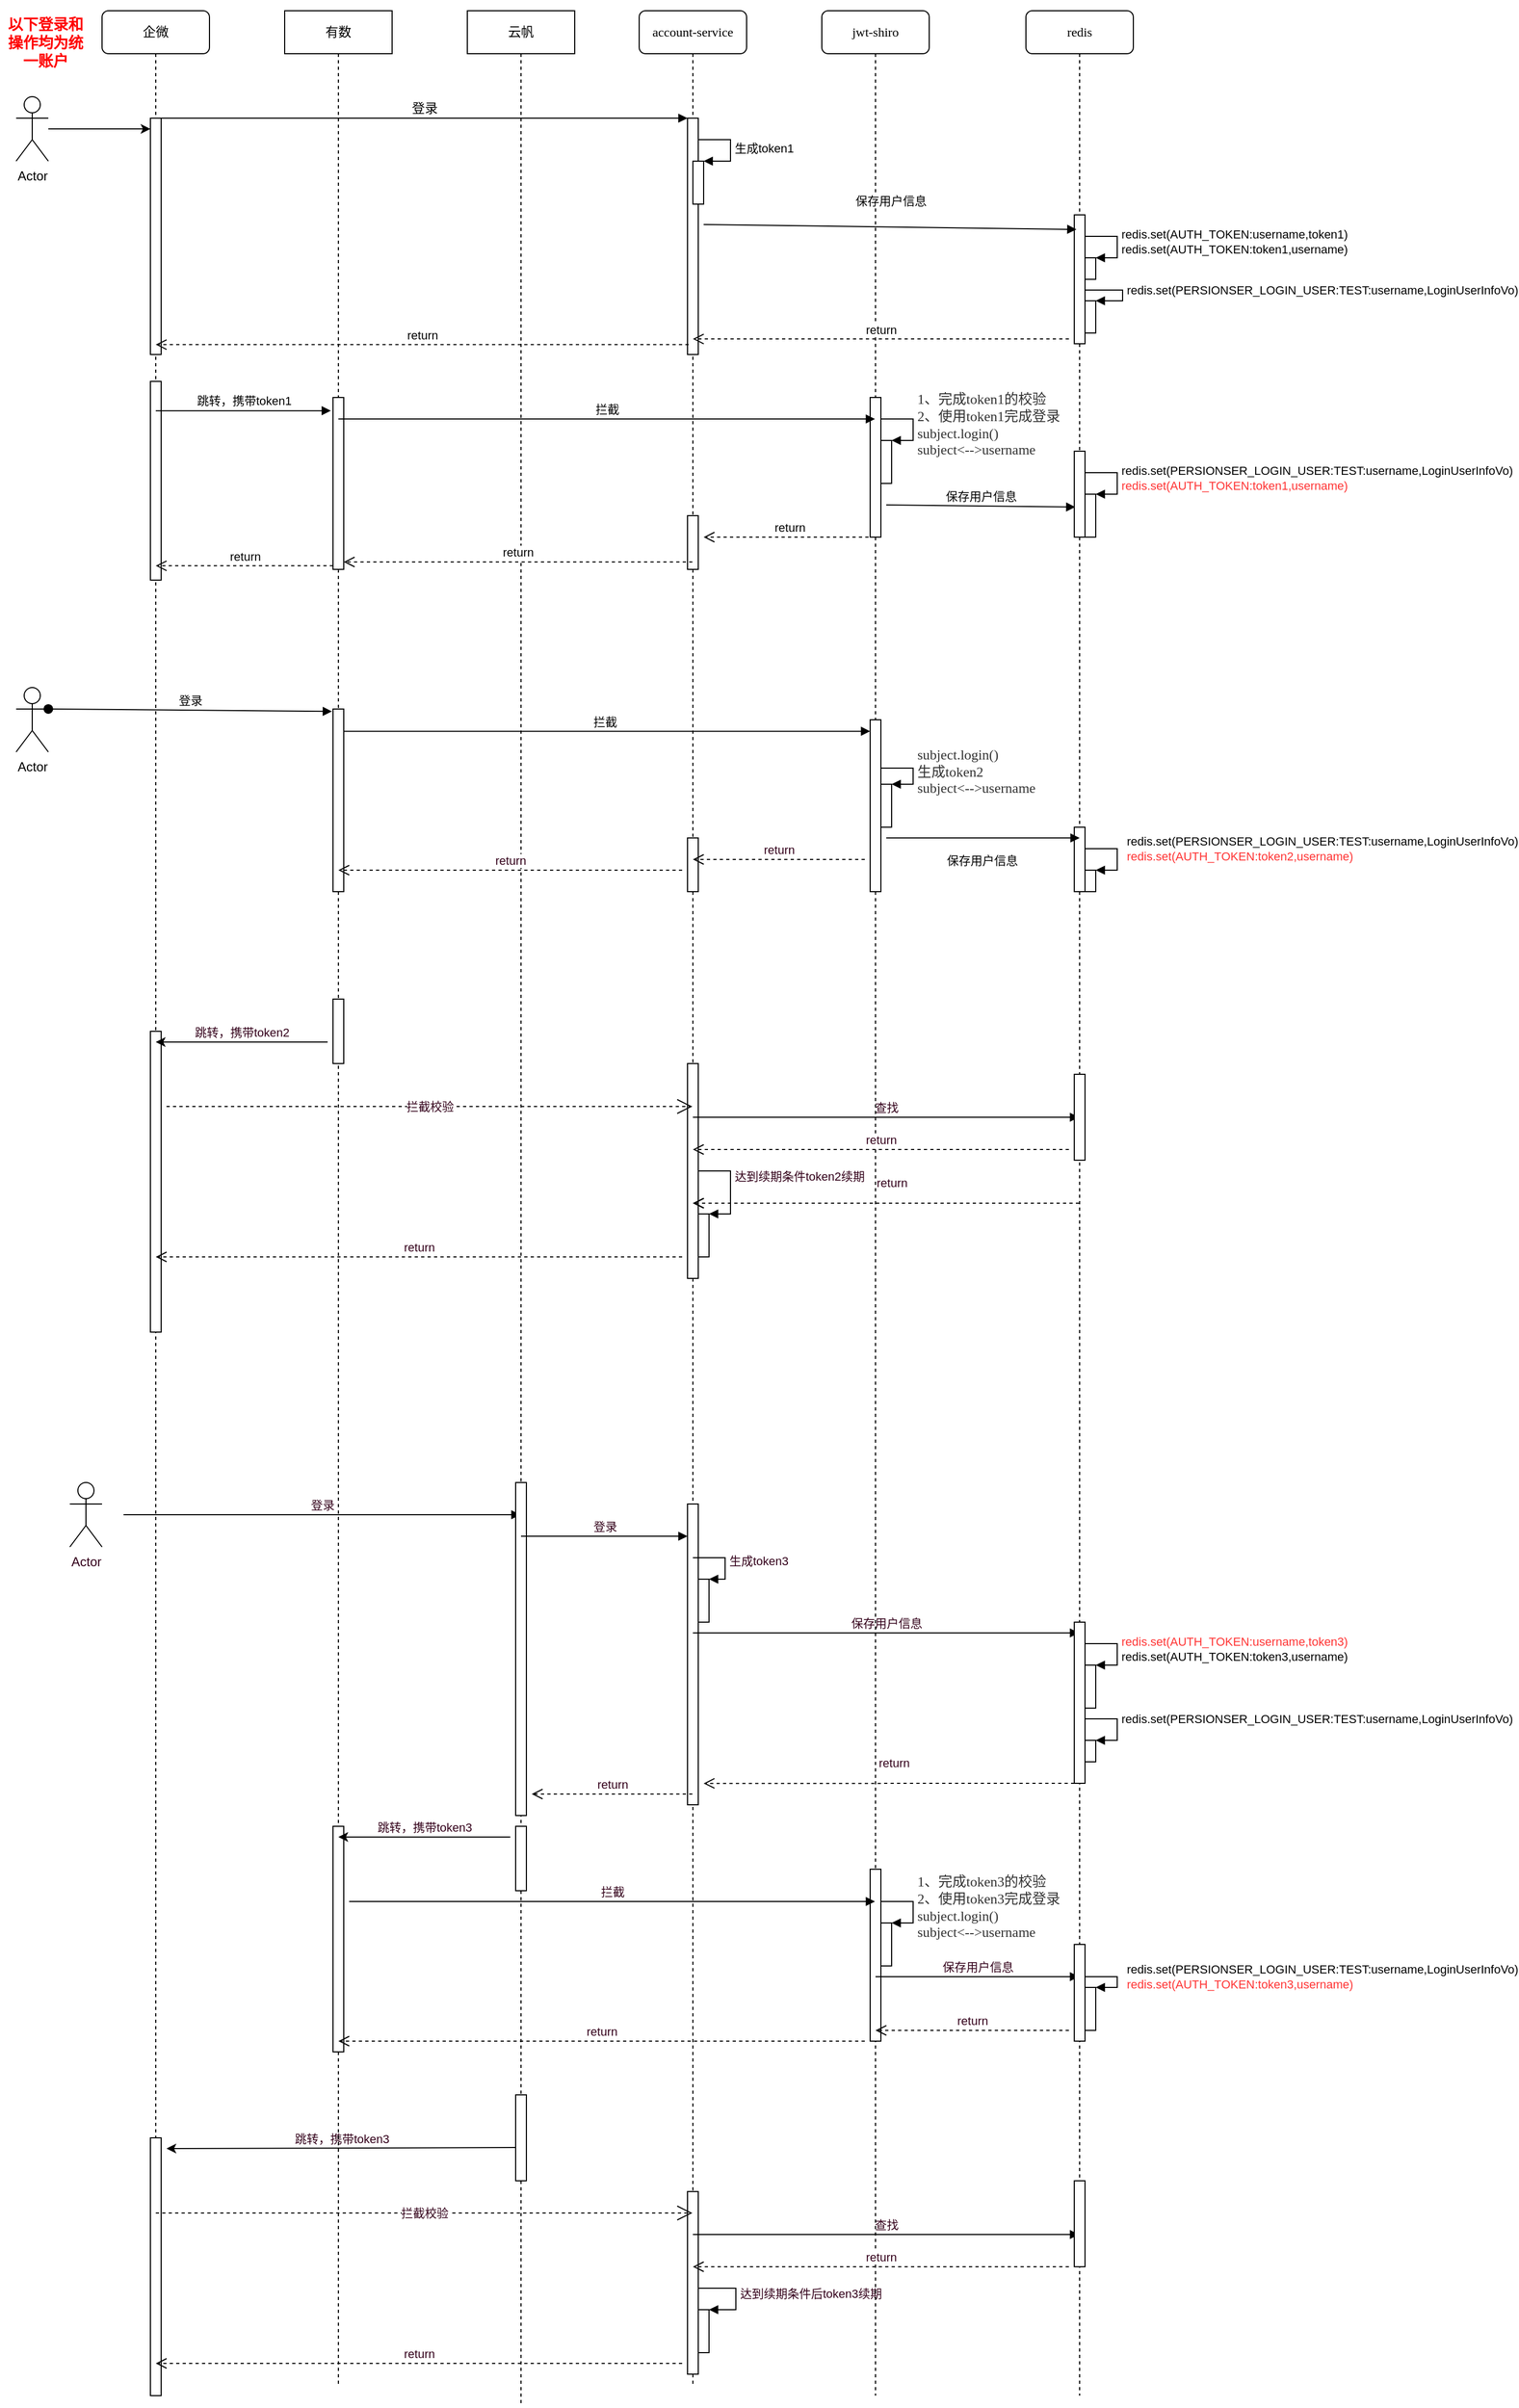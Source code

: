 <mxfile version="20.1.1" type="github">
  <diagram name="Page-1" id="13e1069c-82ec-6db2-03f1-153e76fe0fe0">
    <mxGraphModel dx="1422" dy="762" grid="1" gridSize="10" guides="1" tooltips="1" connect="1" arrows="1" fold="1" page="1" pageScale="1" pageWidth="1100" pageHeight="850" background="none" math="0" shadow="0">
      <root>
        <mxCell id="0" />
        <mxCell id="1" parent="0" />
        <mxCell id="7baba1c4bc27f4b0-2" value="account-service" style="shape=umlLifeline;perimeter=lifelinePerimeter;whiteSpace=wrap;html=1;container=1;collapsible=0;recursiveResize=0;outlineConnect=0;rounded=1;shadow=0;comic=0;labelBackgroundColor=none;strokeWidth=1;fontFamily=Verdana;fontSize=12;align=center;" parent="1" vertex="1">
          <mxGeometry x="600" y="80" width="100" height="2210" as="geometry" />
        </mxCell>
        <mxCell id="7baba1c4bc27f4b0-10" value="" style="html=1;points=[];perimeter=orthogonalPerimeter;rounded=0;shadow=0;comic=0;labelBackgroundColor=none;strokeWidth=1;fontFamily=Verdana;fontSize=12;align=center;" parent="7baba1c4bc27f4b0-2" vertex="1">
          <mxGeometry x="45" y="100" width="10" height="220" as="geometry" />
        </mxCell>
        <mxCell id="cbWRRwvguoUadpIohgbS-17" value="" style="html=1;points=[];perimeter=orthogonalPerimeter;" parent="7baba1c4bc27f4b0-2" vertex="1">
          <mxGeometry x="45" y="770" width="10" height="50" as="geometry" />
        </mxCell>
        <mxCell id="cbWRRwvguoUadpIohgbS-37" value="" style="html=1;points=[];perimeter=orthogonalPerimeter;" parent="7baba1c4bc27f4b0-2" vertex="1">
          <mxGeometry x="50" y="140" width="10" height="40" as="geometry" />
        </mxCell>
        <mxCell id="cbWRRwvguoUadpIohgbS-38" value="生成token1" style="edgeStyle=orthogonalEdgeStyle;html=1;align=left;spacingLeft=2;endArrow=block;rounded=0;entryX=1;entryY=0;" parent="7baba1c4bc27f4b0-2" target="cbWRRwvguoUadpIohgbS-37" edge="1">
          <mxGeometry relative="1" as="geometry">
            <mxPoint x="55" y="120" as="sourcePoint" />
            <Array as="points">
              <mxPoint x="85" y="120" />
            </Array>
          </mxGeometry>
        </mxCell>
        <mxCell id="cbWRRwvguoUadpIohgbS-54" value="" style="html=1;points=[];perimeter=orthogonalPerimeter;" parent="7baba1c4bc27f4b0-2" vertex="1">
          <mxGeometry x="45" y="470" width="10" height="50" as="geometry" />
        </mxCell>
        <mxCell id="cbWRRwvguoUadpIohgbS-68" value="" style="html=1;points=[];perimeter=orthogonalPerimeter;fontColor=#33001A;" parent="7baba1c4bc27f4b0-2" vertex="1">
          <mxGeometry x="45" y="980" width="10" height="200" as="geometry" />
        </mxCell>
        <mxCell id="cbWRRwvguoUadpIohgbS-71" value="查找" style="html=1;verticalAlign=bottom;endArrow=block;rounded=1;fontColor=#33001A;" parent="7baba1c4bc27f4b0-2" target="7baba1c4bc27f4b0-4" edge="1">
          <mxGeometry width="80" relative="1" as="geometry">
            <mxPoint x="50" y="1030" as="sourcePoint" />
            <mxPoint x="130" y="1030" as="targetPoint" />
          </mxGeometry>
        </mxCell>
        <mxCell id="cbWRRwvguoUadpIohgbS-73" value="" style="html=1;points=[];perimeter=orthogonalPerimeter;fontColor=#33001A;" parent="7baba1c4bc27f4b0-2" vertex="1">
          <mxGeometry x="55" y="1120" width="10" height="40" as="geometry" />
        </mxCell>
        <mxCell id="cbWRRwvguoUadpIohgbS-79" value="" style="html=1;points=[];perimeter=orthogonalPerimeter;fontColor=#33001A;" parent="7baba1c4bc27f4b0-2" vertex="1">
          <mxGeometry x="45" y="1390" width="10" height="280" as="geometry" />
        </mxCell>
        <mxCell id="cbWRRwvguoUadpIohgbS-81" value="" style="html=1;points=[];perimeter=orthogonalPerimeter;fontColor=#33001A;" parent="7baba1c4bc27f4b0-2" vertex="1">
          <mxGeometry x="55" y="1460" width="10" height="40" as="geometry" />
        </mxCell>
        <mxCell id="cbWRRwvguoUadpIohgbS-82" value="生成token3" style="edgeStyle=orthogonalEdgeStyle;html=1;align=left;spacingLeft=2;endArrow=block;rounded=0;entryX=1;entryY=0;fontColor=#33001A;" parent="7baba1c4bc27f4b0-2" target="cbWRRwvguoUadpIohgbS-81" edge="1">
          <mxGeometry relative="1" as="geometry">
            <mxPoint x="50" y="1440" as="sourcePoint" />
            <Array as="points">
              <mxPoint x="80" y="1440" />
            </Array>
          </mxGeometry>
        </mxCell>
        <mxCell id="cbWRRwvguoUadpIohgbS-84" value="保存用户信息" style="html=1;verticalAlign=bottom;endArrow=block;rounded=1;fontColor=#33001A;" parent="7baba1c4bc27f4b0-2" target="7baba1c4bc27f4b0-4" edge="1">
          <mxGeometry width="80" relative="1" as="geometry">
            <mxPoint x="50" y="1510" as="sourcePoint" />
            <mxPoint x="130" y="1510" as="targetPoint" />
          </mxGeometry>
        </mxCell>
        <mxCell id="cbWRRwvguoUadpIohgbS-105" value="" style="html=1;points=[];perimeter=orthogonalPerimeter;fontColor=#33001A;" parent="7baba1c4bc27f4b0-2" vertex="1">
          <mxGeometry x="45" y="2030" width="10" height="170" as="geometry" />
        </mxCell>
        <mxCell id="cbWRRwvguoUadpIohgbS-113" value="查找" style="html=1;verticalAlign=bottom;endArrow=block;rounded=1;fontColor=#33001A;" parent="7baba1c4bc27f4b0-2" target="7baba1c4bc27f4b0-4" edge="1">
          <mxGeometry width="80" relative="1" as="geometry">
            <mxPoint x="50" y="2070" as="sourcePoint" />
            <mxPoint x="130" y="2070" as="targetPoint" />
          </mxGeometry>
        </mxCell>
        <mxCell id="cbWRRwvguoUadpIohgbS-115" value="" style="html=1;points=[];perimeter=orthogonalPerimeter;fontColor=#33001A;" parent="7baba1c4bc27f4b0-2" vertex="1">
          <mxGeometry x="55" y="2140" width="10" height="40" as="geometry" />
        </mxCell>
        <mxCell id="cbWRRwvguoUadpIohgbS-116" value="达到续期条件后token3续期" style="edgeStyle=orthogonalEdgeStyle;html=1;align=left;spacingLeft=2;endArrow=block;rounded=0;entryX=1;entryY=0;fontColor=#33001A;" parent="7baba1c4bc27f4b0-2" source="cbWRRwvguoUadpIohgbS-105" target="cbWRRwvguoUadpIohgbS-115" edge="1">
          <mxGeometry relative="1" as="geometry">
            <mxPoint x="60" y="2120" as="sourcePoint" />
            <Array as="points">
              <mxPoint x="90" y="2120" />
              <mxPoint x="90" y="2140" />
            </Array>
          </mxGeometry>
        </mxCell>
        <mxCell id="7baba1c4bc27f4b0-3" value="jwt-shiro" style="shape=umlLifeline;perimeter=lifelinePerimeter;whiteSpace=wrap;html=1;container=1;collapsible=0;recursiveResize=0;outlineConnect=0;rounded=1;shadow=0;comic=0;labelBackgroundColor=none;strokeWidth=1;fontFamily=Verdana;fontSize=12;align=center;" parent="1" vertex="1">
          <mxGeometry x="770" y="80" width="100" height="2220" as="geometry" />
        </mxCell>
        <mxCell id="cbWRRwvguoUadpIohgbS-41" value="" style="html=1;points=[];perimeter=orthogonalPerimeter;" parent="7baba1c4bc27f4b0-3" vertex="1">
          <mxGeometry x="45" y="660" width="10" height="160" as="geometry" />
        </mxCell>
        <mxCell id="cbWRRwvguoUadpIohgbS-47" value="" style="html=1;points=[];perimeter=orthogonalPerimeter;" parent="7baba1c4bc27f4b0-3" vertex="1">
          <mxGeometry x="45" y="360" width="10" height="130" as="geometry" />
        </mxCell>
        <mxCell id="cbWRRwvguoUadpIohgbS-49" value="" style="html=1;points=[];perimeter=orthogonalPerimeter;" parent="7baba1c4bc27f4b0-3" vertex="1">
          <mxGeometry x="55" y="400" width="10" height="40" as="geometry" />
        </mxCell>
        <mxCell id="cbWRRwvguoUadpIohgbS-50" value="&lt;span style=&quot;text-align: center; color: rgb(50, 50, 50); font-family: 微软雅黑; font-size: 13px; background-color: rgba(255, 255, 255, 0.01);&quot;&gt;1、完成token1的校验&lt;br&gt;2、&lt;/span&gt;&lt;span style=&quot;color: rgb(50, 50, 50); font-family: 微软雅黑; font-size: 13px; text-align: center; background-color: rgba(255, 255, 255, 0.01);&quot;&gt;使用token1完成登录&lt;/span&gt;&lt;span style=&quot;text-align: center; color: rgb(50, 50, 50); font-family: 微软雅黑; font-size: 13px; background-color: rgba(255, 255, 255, 0.01);&quot;&gt;&lt;br&gt;subject.login()&lt;/span&gt;&lt;br style=&quot;text-align: center; color: rgb(50, 50, 50); font-family: 微软雅黑; font-size: 13px;&quot;&gt;&lt;span style=&quot;text-align: center; color: rgb(50, 50, 50); font-family: 微软雅黑; font-size: 13px; background-color: rgba(255, 255, 255, 0.01);&quot;&gt;subject&amp;lt;--&amp;gt;username&lt;/span&gt;" style="edgeStyle=orthogonalEdgeStyle;html=1;align=left;spacingLeft=2;endArrow=block;rounded=0;entryX=1;entryY=0;" parent="7baba1c4bc27f4b0-3" target="cbWRRwvguoUadpIohgbS-49" edge="1">
          <mxGeometry relative="1" as="geometry">
            <mxPoint x="55" y="380" as="sourcePoint" />
            <Array as="points">
              <mxPoint x="85" y="380" />
            </Array>
          </mxGeometry>
        </mxCell>
        <mxCell id="cbWRRwvguoUadpIohgbS-51" value="" style="html=1;points=[];perimeter=orthogonalPerimeter;" parent="7baba1c4bc27f4b0-3" vertex="1">
          <mxGeometry x="55" y="720" width="10" height="40" as="geometry" />
        </mxCell>
        <mxCell id="cbWRRwvguoUadpIohgbS-52" value="&lt;span style=&quot;text-align: center; color: rgb(50, 50, 50); font-family: 微软雅黑; font-size: 13px; background-color: rgba(255, 255, 255, 0.01);&quot;&gt;subject.login()&lt;/span&gt;&lt;br style=&quot;text-align: center; color: rgb(50, 50, 50); font-family: 微软雅黑; font-size: 13px;&quot;&gt;&lt;span style=&quot;text-align: center; color: rgb(50, 50, 50); font-family: 微软雅黑; font-size: 13px; background-color: rgba(255, 255, 255, 0.01);&quot;&gt;生成token2&lt;/span&gt;&lt;br style=&quot;text-align: center; color: rgb(50, 50, 50); font-family: 微软雅黑; font-size: 13px;&quot;&gt;&lt;span style=&quot;text-align: center; color: rgb(50, 50, 50); font-family: 微软雅黑; font-size: 13px; background-color: rgba(255, 255, 255, 0.01);&quot;&gt;subject&amp;lt;--&amp;gt;username&lt;/span&gt;" style="edgeStyle=orthogonalEdgeStyle;html=1;align=left;spacingLeft=2;endArrow=block;rounded=0;entryX=1;entryY=0;" parent="7baba1c4bc27f4b0-3" target="cbWRRwvguoUadpIohgbS-51" edge="1">
          <mxGeometry relative="1" as="geometry">
            <mxPoint x="55" y="705" as="sourcePoint" />
            <Array as="points">
              <mxPoint x="85" y="705" />
            </Array>
          </mxGeometry>
        </mxCell>
        <mxCell id="cbWRRwvguoUadpIohgbS-56" value="保存用户信息" style="html=1;verticalAlign=bottom;endArrow=block;rounded=1;entryX=0.1;entryY=0.65;entryDx=0;entryDy=0;entryPerimeter=0;" parent="7baba1c4bc27f4b0-3" target="cbWRRwvguoUadpIohgbS-55" edge="1">
          <mxGeometry width="80" relative="1" as="geometry">
            <mxPoint x="60" y="460" as="sourcePoint" />
            <mxPoint x="140" y="460" as="targetPoint" />
          </mxGeometry>
        </mxCell>
        <mxCell id="cbWRRwvguoUadpIohgbS-92" value="" style="html=1;points=[];perimeter=orthogonalPerimeter;fontColor=#33001A;" parent="7baba1c4bc27f4b0-3" vertex="1">
          <mxGeometry x="45" y="1730" width="10" height="160" as="geometry" />
        </mxCell>
        <mxCell id="cbWRRwvguoUadpIohgbS-94" value="" style="html=1;points=[];perimeter=orthogonalPerimeter;fontColor=#33001A;" parent="7baba1c4bc27f4b0-3" vertex="1">
          <mxGeometry x="55" y="1780" width="10" height="40" as="geometry" />
        </mxCell>
        <mxCell id="cbWRRwvguoUadpIohgbS-95" value="&lt;span style=&quot;text-align: center; color: rgb(50, 50, 50); font-family: 微软雅黑; font-size: 13px; background-color: rgba(255, 255, 255, 0.01);&quot;&gt;1、完成token3的校验&lt;br&gt;2、&lt;/span&gt;&lt;span style=&quot;color: rgb(50, 50, 50); font-family: 微软雅黑; font-size: 13px; text-align: center; background-color: rgba(255, 255, 255, 0.01);&quot;&gt;使用token3完成登录&lt;/span&gt;&lt;span style=&quot;text-align: center; color: rgb(50, 50, 50); font-family: 微软雅黑; font-size: 13px; background-color: rgba(255, 255, 255, 0.01);&quot;&gt;&lt;br&gt;subject.login()&lt;/span&gt;&lt;br style=&quot;text-align: center; color: rgb(50, 50, 50); font-family: 微软雅黑; font-size: 13px;&quot;&gt;&lt;span style=&quot;text-align: center; color: rgb(50, 50, 50); font-family: 微软雅黑; font-size: 13px; background-color: rgba(255, 255, 255, 0.01);&quot;&gt;subject&amp;lt;--&amp;gt;username&lt;/span&gt;" style="edgeStyle=orthogonalEdgeStyle;html=1;align=left;spacingLeft=2;endArrow=block;rounded=0;entryX=1;entryY=0;fontColor=#33001A;" parent="7baba1c4bc27f4b0-3" target="cbWRRwvguoUadpIohgbS-94" edge="1">
          <mxGeometry relative="1" as="geometry">
            <mxPoint x="55" y="1760" as="sourcePoint" />
            <Array as="points">
              <mxPoint x="85" y="1760" />
            </Array>
          </mxGeometry>
        </mxCell>
        <mxCell id="cbWRRwvguoUadpIohgbS-97" value="保存用户信息" style="html=1;verticalAlign=bottom;endArrow=block;rounded=1;fontColor=#33001A;" parent="7baba1c4bc27f4b0-3" target="7baba1c4bc27f4b0-4" edge="1">
          <mxGeometry width="80" relative="1" as="geometry">
            <mxPoint x="50" y="1830" as="sourcePoint" />
            <mxPoint x="130" y="1830" as="targetPoint" />
          </mxGeometry>
        </mxCell>
        <mxCell id="7baba1c4bc27f4b0-4" value="redis" style="shape=umlLifeline;perimeter=lifelinePerimeter;whiteSpace=wrap;html=1;container=1;collapsible=0;recursiveResize=0;outlineConnect=0;rounded=1;shadow=0;comic=0;labelBackgroundColor=none;strokeWidth=1;fontFamily=Verdana;fontSize=12;align=center;" parent="1" vertex="1">
          <mxGeometry x="960" y="80" width="100" height="2220" as="geometry" />
        </mxCell>
        <mxCell id="cbWRRwvguoUadpIohgbS-5" value="" style="html=1;points=[];perimeter=orthogonalPerimeter;" parent="7baba1c4bc27f4b0-4" vertex="1">
          <mxGeometry x="45" y="190" width="10" height="120" as="geometry" />
        </mxCell>
        <mxCell id="cbWRRwvguoUadpIohgbS-24" value="" style="html=1;points=[];perimeter=orthogonalPerimeter;" parent="7baba1c4bc27f4b0-4" vertex="1">
          <mxGeometry x="45" y="760" width="10" height="60" as="geometry" />
        </mxCell>
        <mxCell id="cbWRRwvguoUadpIohgbS-27" value="" style="html=1;points=[];perimeter=orthogonalPerimeter;" parent="7baba1c4bc27f4b0-4" vertex="1">
          <mxGeometry x="55" y="800" width="10" height="20" as="geometry" />
        </mxCell>
        <mxCell id="cbWRRwvguoUadpIohgbS-28" value="&lt;div&gt;redis.set(PERSIONSER_LOGIN_USER:TEST:username,LoginUserInfoVo)&lt;/div&gt;&lt;div&gt;&lt;font color=&quot;#ff3333&quot;&gt;redis.set(AUTH_TOKEN:token2,username)&lt;/font&gt;&lt;/div&gt;" style="edgeStyle=orthogonalEdgeStyle;html=1;align=left;spacingLeft=2;endArrow=block;rounded=0;entryX=1;entryY=0;" parent="7baba1c4bc27f4b0-4" target="cbWRRwvguoUadpIohgbS-27" edge="1">
          <mxGeometry x="0.273" y="5" relative="1" as="geometry">
            <mxPoint x="55" y="820" as="sourcePoint" />
            <Array as="points">
              <mxPoint x="55" y="780" />
              <mxPoint x="85" y="780" />
              <mxPoint x="85" y="800" />
            </Array>
            <mxPoint as="offset" />
          </mxGeometry>
        </mxCell>
        <mxCell id="cbWRRwvguoUadpIohgbS-39" value="" style="html=1;points=[];perimeter=orthogonalPerimeter;" parent="7baba1c4bc27f4b0-4" vertex="1">
          <mxGeometry x="55" y="230" width="10" height="20" as="geometry" />
        </mxCell>
        <mxCell id="cbWRRwvguoUadpIohgbS-40" value="&lt;div&gt;redis.set(AUTH_TOKEN:username,token1)&lt;/div&gt;&lt;div&gt;redis.set(AUTH_TOKEN:token1,username)&lt;/div&gt;" style="edgeStyle=orthogonalEdgeStyle;html=1;align=left;spacingLeft=2;endArrow=block;rounded=0;entryX=1;entryY=0;" parent="7baba1c4bc27f4b0-4" target="cbWRRwvguoUadpIohgbS-39" edge="1">
          <mxGeometry relative="1" as="geometry">
            <mxPoint x="55" y="210" as="sourcePoint" />
            <Array as="points">
              <mxPoint x="85" y="210" />
            </Array>
          </mxGeometry>
        </mxCell>
        <mxCell id="cbWRRwvguoUadpIohgbS-55" value="" style="html=1;points=[];perimeter=orthogonalPerimeter;" parent="7baba1c4bc27f4b0-4" vertex="1">
          <mxGeometry x="45" y="410" width="10" height="80" as="geometry" />
        </mxCell>
        <mxCell id="cbWRRwvguoUadpIohgbS-57" value="" style="html=1;points=[];perimeter=orthogonalPerimeter;" parent="7baba1c4bc27f4b0-4" vertex="1">
          <mxGeometry x="55" y="450" width="10" height="40" as="geometry" />
        </mxCell>
        <mxCell id="cbWRRwvguoUadpIohgbS-58" value="redis.set(PERSIONSER_LOGIN_USER:TEST:username,LoginUserInfoVo)&lt;br&gt;&lt;span style=&quot;color: rgb(255, 51, 51);&quot;&gt;redis.set(AUTH_TOKEN:token1,username)&lt;/span&gt;" style="edgeStyle=orthogonalEdgeStyle;html=1;align=left;spacingLeft=2;endArrow=block;rounded=0;entryX=1;entryY=0;" parent="7baba1c4bc27f4b0-4" target="cbWRRwvguoUadpIohgbS-57" edge="1">
          <mxGeometry relative="1" as="geometry">
            <mxPoint x="55" y="430" as="sourcePoint" />
            <Array as="points">
              <mxPoint x="85" y="430" />
            </Array>
          </mxGeometry>
        </mxCell>
        <mxCell id="cbWRRwvguoUadpIohgbS-69" value="" style="html=1;points=[];perimeter=orthogonalPerimeter;fontColor=#33001A;" parent="7baba1c4bc27f4b0-4" vertex="1">
          <mxGeometry x="45" y="990" width="10" height="80" as="geometry" />
        </mxCell>
        <mxCell id="cbWRRwvguoUadpIohgbS-83" value="" style="html=1;points=[];perimeter=orthogonalPerimeter;fontColor=#33001A;" parent="7baba1c4bc27f4b0-4" vertex="1">
          <mxGeometry x="45" y="1500" width="10" height="150" as="geometry" />
        </mxCell>
        <mxCell id="cbWRRwvguoUadpIohgbS-85" value="" style="html=1;points=[];perimeter=orthogonalPerimeter;fontColor=#33001A;" parent="7baba1c4bc27f4b0-4" vertex="1">
          <mxGeometry x="55" y="1540" width="10" height="40" as="geometry" />
        </mxCell>
        <mxCell id="cbWRRwvguoUadpIohgbS-86" value="&lt;div style=&quot;&quot;&gt;&lt;font color=&quot;#ff3333&quot;&gt;redis.set(AUTH_TOKEN:username,token3)&lt;/font&gt;&lt;/div&gt;&lt;div style=&quot;color: rgb(0, 0, 0);&quot;&gt;redis.set(AUTH_TOKEN:token3,username)&lt;/div&gt;" style="edgeStyle=orthogonalEdgeStyle;html=1;align=left;spacingLeft=2;endArrow=block;rounded=0;entryX=1;entryY=0;fontColor=#33001A;" parent="7baba1c4bc27f4b0-4" target="cbWRRwvguoUadpIohgbS-85" edge="1">
          <mxGeometry relative="1" as="geometry">
            <mxPoint x="55" y="1520" as="sourcePoint" />
            <Array as="points">
              <mxPoint x="85" y="1520" />
            </Array>
          </mxGeometry>
        </mxCell>
        <mxCell id="cbWRRwvguoUadpIohgbS-96" value="" style="html=1;points=[];perimeter=orthogonalPerimeter;fontColor=#33001A;" parent="7baba1c4bc27f4b0-4" vertex="1">
          <mxGeometry x="45" y="1800" width="10" height="90" as="geometry" />
        </mxCell>
        <mxCell id="cbWRRwvguoUadpIohgbS-110" value="" style="html=1;points=[];perimeter=orthogonalPerimeter;fontColor=#33001A;" parent="7baba1c4bc27f4b0-4" vertex="1">
          <mxGeometry x="45" y="2020" width="10" height="80" as="geometry" />
        </mxCell>
        <mxCell id="cbWRRwvguoUadpIohgbS-118" value="" style="html=1;points=[];perimeter=orthogonalPerimeter;fontColor=#33001A;" parent="7baba1c4bc27f4b0-4" vertex="1">
          <mxGeometry x="55" y="1840" width="10" height="40" as="geometry" />
        </mxCell>
        <mxCell id="cbWRRwvguoUadpIohgbS-119" value="&lt;span style=&quot;color: rgb(0, 0, 0);&quot;&gt;redis.set(PERSIONSER_LOGIN_USER:TEST:username,LoginUserInfoVo)&lt;/span&gt;&lt;br style=&quot;color: rgb(0, 0, 0);&quot;&gt;&lt;span style=&quot;color: rgb(255, 51, 51);&quot;&gt;redis.set(AUTH_TOKEN:token3,username)&lt;/span&gt;" style="edgeStyle=orthogonalEdgeStyle;html=1;align=left;spacingLeft=2;endArrow=block;rounded=0;entryX=1;entryY=0;fontColor=#33001A;" parent="7baba1c4bc27f4b0-4" target="cbWRRwvguoUadpIohgbS-118" edge="1">
          <mxGeometry y="5" relative="1" as="geometry">
            <mxPoint x="55" y="1830" as="sourcePoint" />
            <Array as="points">
              <mxPoint x="85" y="1830" />
            </Array>
            <mxPoint as="offset" />
          </mxGeometry>
        </mxCell>
        <mxCell id="DSOGSqVOh71Na_ENCpbp-1" value="" style="html=1;points=[];perimeter=orthogonalPerimeter;" vertex="1" parent="7baba1c4bc27f4b0-4">
          <mxGeometry x="55" y="270" width="10" height="30" as="geometry" />
        </mxCell>
        <mxCell id="DSOGSqVOh71Na_ENCpbp-2" value="redis.set(PERSIONSER_LOGIN_USER:TEST:username,LoginUserInfoVo)" style="edgeStyle=orthogonalEdgeStyle;html=1;align=left;spacingLeft=2;endArrow=block;rounded=0;entryX=1;entryY=0;" edge="1" target="DSOGSqVOh71Na_ENCpbp-1" parent="7baba1c4bc27f4b0-4">
          <mxGeometry x="0.125" relative="1" as="geometry">
            <mxPoint x="55" y="250" as="sourcePoint" />
            <Array as="points">
              <mxPoint x="55" y="260" />
              <mxPoint x="90" y="260" />
              <mxPoint x="90" y="270" />
            </Array>
            <mxPoint as="offset" />
          </mxGeometry>
        </mxCell>
        <mxCell id="DSOGSqVOh71Na_ENCpbp-3" value="" style="html=1;points=[];perimeter=orthogonalPerimeter;" vertex="1" parent="7baba1c4bc27f4b0-4">
          <mxGeometry x="55" y="1610" width="10" height="20" as="geometry" />
        </mxCell>
        <mxCell id="DSOGSqVOh71Na_ENCpbp-4" value="redis.set(PERSIONSER_LOGIN_USER:TEST:username,LoginUserInfoVo)" style="edgeStyle=orthogonalEdgeStyle;html=1;align=left;spacingLeft=2;endArrow=block;rounded=0;entryX=1;entryY=0;" edge="1" target="DSOGSqVOh71Na_ENCpbp-3" parent="7baba1c4bc27f4b0-4">
          <mxGeometry relative="1" as="geometry">
            <mxPoint x="55" y="1600" as="sourcePoint" />
            <Array as="points">
              <mxPoint x="55" y="1590" />
              <mxPoint x="85" y="1590" />
              <mxPoint x="85" y="1610" />
            </Array>
          </mxGeometry>
        </mxCell>
        <mxCell id="7baba1c4bc27f4b0-8" value="企微" style="shape=umlLifeline;perimeter=lifelinePerimeter;whiteSpace=wrap;html=1;container=1;collapsible=0;recursiveResize=0;outlineConnect=0;rounded=1;shadow=0;comic=0;labelBackgroundColor=none;strokeWidth=1;fontFamily=Verdana;fontSize=12;align=center;" parent="1" vertex="1">
          <mxGeometry x="100" y="80" width="100" height="2220" as="geometry" />
        </mxCell>
        <mxCell id="7baba1c4bc27f4b0-9" value="" style="html=1;points=[];perimeter=orthogonalPerimeter;rounded=0;shadow=0;comic=0;labelBackgroundColor=none;strokeWidth=1;fontFamily=Verdana;fontSize=12;align=center;" parent="7baba1c4bc27f4b0-8" vertex="1">
          <mxGeometry x="45" y="100" width="10" height="220" as="geometry" />
        </mxCell>
        <mxCell id="cbWRRwvguoUadpIohgbS-43" value="" style="html=1;points=[];perimeter=orthogonalPerimeter;" parent="7baba1c4bc27f4b0-8" vertex="1">
          <mxGeometry x="45" y="345" width="10" height="185" as="geometry" />
        </mxCell>
        <mxCell id="cbWRRwvguoUadpIohgbS-65" value="" style="html=1;points=[];perimeter=orthogonalPerimeter;fontColor=#33001A;" parent="7baba1c4bc27f4b0-8" vertex="1">
          <mxGeometry x="45" y="950" width="10" height="280" as="geometry" />
        </mxCell>
        <mxCell id="cbWRRwvguoUadpIohgbS-67" value="拦截校验" style="endArrow=open;endSize=12;dashed=1;html=1;rounded=1;fontColor=#33001A;" parent="7baba1c4bc27f4b0-8" target="7baba1c4bc27f4b0-2" edge="1">
          <mxGeometry width="160" relative="1" as="geometry">
            <mxPoint x="60" y="1020" as="sourcePoint" />
            <mxPoint x="220" y="1020" as="targetPoint" />
          </mxGeometry>
        </mxCell>
        <mxCell id="cbWRRwvguoUadpIohgbS-78" value="登录" style="html=1;verticalAlign=bottom;endArrow=block;rounded=1;fontColor=#33001A;" parent="7baba1c4bc27f4b0-8" target="cbWRRwvguoUadpIohgbS-14" edge="1">
          <mxGeometry width="80" relative="1" as="geometry">
            <mxPoint x="20" y="1400" as="sourcePoint" />
            <mxPoint x="100" y="1400" as="targetPoint" />
          </mxGeometry>
        </mxCell>
        <mxCell id="cbWRRwvguoUadpIohgbS-103" value="" style="html=1;points=[];perimeter=orthogonalPerimeter;fontColor=#33001A;" parent="7baba1c4bc27f4b0-8" vertex="1">
          <mxGeometry x="45" y="1980" width="10" height="240" as="geometry" />
        </mxCell>
        <mxCell id="cbWRRwvguoUadpIohgbS-104" value="跳转，携带token3" style="html=1;verticalAlign=bottom;endArrow=none;rounded=1;fontColor=#33001A;startArrow=classic;startFill=1;endFill=0;entryX=0.1;entryY=0.613;entryDx=0;entryDy=0;entryPerimeter=0;" parent="7baba1c4bc27f4b0-8" target="cbWRRwvguoUadpIohgbS-102" edge="1">
          <mxGeometry width="80" relative="1" as="geometry">
            <mxPoint x="60" y="1990" as="sourcePoint" />
            <mxPoint x="140" y="1990" as="targetPoint" />
          </mxGeometry>
        </mxCell>
        <mxCell id="cbWRRwvguoUadpIohgbS-107" value="Use" style="endArrow=open;endSize=12;dashed=1;html=1;rounded=1;fontColor=#33001A;" parent="7baba1c4bc27f4b0-8" target="7baba1c4bc27f4b0-2" edge="1">
          <mxGeometry width="160" relative="1" as="geometry">
            <mxPoint x="50" y="2050" as="sourcePoint" />
            <mxPoint x="210" y="2050" as="targetPoint" />
          </mxGeometry>
        </mxCell>
        <mxCell id="cbWRRwvguoUadpIohgbS-109" value="拦截校验" style="edgeLabel;html=1;align=center;verticalAlign=middle;resizable=0;points=[];fontColor=#33001A;" parent="cbWRRwvguoUadpIohgbS-107" vertex="1" connectable="0">
          <mxGeometry x="0.073" y="3" relative="1" as="geometry">
            <mxPoint x="-18" y="3" as="offset" />
          </mxGeometry>
        </mxCell>
        <mxCell id="7baba1c4bc27f4b0-11" value="登录" style="html=1;verticalAlign=bottom;endArrow=block;entryX=0;entryY=0;labelBackgroundColor=none;fontFamily=Verdana;fontSize=12;edgeStyle=elbowEdgeStyle;elbow=vertical;" parent="1" source="7baba1c4bc27f4b0-9" target="7baba1c4bc27f4b0-10" edge="1">
          <mxGeometry relative="1" as="geometry">
            <mxPoint x="220" y="190" as="sourcePoint" />
          </mxGeometry>
        </mxCell>
        <mxCell id="cbWRRwvguoUadpIohgbS-6" value="保存用户信息" style="html=1;verticalAlign=bottom;startArrow=none;endArrow=block;startSize=8;rounded=1;startFill=0;entryX=0.2;entryY=0.113;entryDx=0;entryDy=0;entryPerimeter=0;" parent="1" target="cbWRRwvguoUadpIohgbS-5" edge="1">
          <mxGeometry y="15" relative="1" as="geometry">
            <mxPoint x="660" y="279" as="sourcePoint" />
            <Array as="points" />
            <mxPoint as="offset" />
          </mxGeometry>
        </mxCell>
        <mxCell id="cbWRRwvguoUadpIohgbS-13" value="" style="edgeStyle=orthogonalEdgeStyle;rounded=0;orthogonalLoop=1;jettySize=auto;html=1;" parent="1" source="cbWRRwvguoUadpIohgbS-12" target="7baba1c4bc27f4b0-9" edge="1">
          <mxGeometry relative="1" as="geometry">
            <Array as="points">
              <mxPoint x="100" y="190" />
              <mxPoint x="100" y="190" />
            </Array>
          </mxGeometry>
        </mxCell>
        <mxCell id="cbWRRwvguoUadpIohgbS-12" value="Actor" style="shape=umlActor;verticalLabelPosition=bottom;verticalAlign=top;html=1;" parent="1" vertex="1">
          <mxGeometry x="20" y="160" width="30" height="60" as="geometry" />
        </mxCell>
        <mxCell id="cbWRRwvguoUadpIohgbS-14" value="云帆" style="shape=umlLifeline;perimeter=lifelinePerimeter;whiteSpace=wrap;html=1;container=1;collapsible=0;recursiveResize=0;outlineConnect=0;" parent="1" vertex="1">
          <mxGeometry x="440" y="80" width="100" height="2230" as="geometry" />
        </mxCell>
        <mxCell id="cbWRRwvguoUadpIohgbS-76" value="" style="html=1;points=[];perimeter=orthogonalPerimeter;fontColor=#33001A;" parent="cbWRRwvguoUadpIohgbS-14" vertex="1">
          <mxGeometry x="45" y="1370" width="10" height="310" as="geometry" />
        </mxCell>
        <mxCell id="cbWRRwvguoUadpIohgbS-80" value="登录" style="html=1;verticalAlign=bottom;endArrow=block;rounded=1;fontColor=#33001A;" parent="cbWRRwvguoUadpIohgbS-14" target="cbWRRwvguoUadpIohgbS-79" edge="1">
          <mxGeometry width="80" relative="1" as="geometry">
            <mxPoint x="50" y="1420" as="sourcePoint" />
            <mxPoint x="130" y="1420" as="targetPoint" />
          </mxGeometry>
        </mxCell>
        <mxCell id="cbWRRwvguoUadpIohgbS-89" value="" style="html=1;points=[];perimeter=orthogonalPerimeter;fontColor=#33001A;" parent="cbWRRwvguoUadpIohgbS-14" vertex="1">
          <mxGeometry x="45" y="1690" width="10" height="60" as="geometry" />
        </mxCell>
        <mxCell id="cbWRRwvguoUadpIohgbS-102" value="" style="html=1;points=[];perimeter=orthogonalPerimeter;fontColor=#33001A;" parent="cbWRRwvguoUadpIohgbS-14" vertex="1">
          <mxGeometry x="45" y="1940" width="10" height="80" as="geometry" />
        </mxCell>
        <mxCell id="cbWRRwvguoUadpIohgbS-15" value="Actor" style="shape=umlActor;verticalLabelPosition=bottom;verticalAlign=top;html=1;" parent="1" vertex="1">
          <mxGeometry x="20" y="710" width="30" height="60" as="geometry" />
        </mxCell>
        <mxCell id="cbWRRwvguoUadpIohgbS-18" value="登录" style="html=1;verticalAlign=bottom;startArrow=oval;endArrow=block;startSize=8;rounded=1;exitX=1;exitY=0.333;exitDx=0;exitDy=0;exitPerimeter=0;entryX=-0.1;entryY=0.013;entryDx=0;entryDy=0;entryPerimeter=0;" parent="1" source="cbWRRwvguoUadpIohgbS-15" target="cbWRRwvguoUadpIohgbS-31" edge="1">
          <mxGeometry relative="1" as="geometry">
            <mxPoint x="235" y="730" as="sourcePoint" />
          </mxGeometry>
        </mxCell>
        <mxCell id="cbWRRwvguoUadpIohgbS-21" value="拦截" style="html=1;verticalAlign=bottom;startArrow=none;endArrow=block;startSize=8;rounded=1;startFill=0;entryX=0;entryY=0.067;entryDx=0;entryDy=0;entryPerimeter=0;" parent="1" source="cbWRRwvguoUadpIohgbS-30" target="cbWRRwvguoUadpIohgbS-41" edge="1">
          <mxGeometry relative="1" as="geometry">
            <mxPoint x="660" y="750" as="sourcePoint" />
          </mxGeometry>
        </mxCell>
        <mxCell id="cbWRRwvguoUadpIohgbS-10" value="return" style="html=1;verticalAlign=bottom;endArrow=open;dashed=1;endSize=8;rounded=0;exitX=-0.5;exitY=0.963;exitDx=0;exitDy=0;exitPerimeter=0;" parent="1" source="cbWRRwvguoUadpIohgbS-5" target="7baba1c4bc27f4b0-2" edge="1">
          <mxGeometry relative="1" as="geometry">
            <mxPoint x="715" y="330" as="sourcePoint" />
            <mxPoint x="635" y="330" as="targetPoint" />
          </mxGeometry>
        </mxCell>
        <mxCell id="cbWRRwvguoUadpIohgbS-30" value="有数" style="shape=umlLifeline;perimeter=lifelinePerimeter;whiteSpace=wrap;html=1;container=1;collapsible=0;recursiveResize=0;outlineConnect=0;" parent="1" vertex="1">
          <mxGeometry x="270" y="80" width="100" height="2210" as="geometry" />
        </mxCell>
        <mxCell id="cbWRRwvguoUadpIohgbS-31" value="" style="html=1;points=[];perimeter=orthogonalPerimeter;" parent="cbWRRwvguoUadpIohgbS-30" vertex="1">
          <mxGeometry x="45" y="650" width="10" height="170" as="geometry" />
        </mxCell>
        <mxCell id="cbWRRwvguoUadpIohgbS-45" value="" style="html=1;points=[];perimeter=orthogonalPerimeter;" parent="cbWRRwvguoUadpIohgbS-30" vertex="1">
          <mxGeometry x="45" y="360" width="10" height="160" as="geometry" />
        </mxCell>
        <mxCell id="cbWRRwvguoUadpIohgbS-48" value="拦截" style="html=1;verticalAlign=bottom;endArrow=block;rounded=1;" parent="cbWRRwvguoUadpIohgbS-30" target="7baba1c4bc27f4b0-3" edge="1">
          <mxGeometry width="80" relative="1" as="geometry">
            <mxPoint x="50" y="380" as="sourcePoint" />
            <mxPoint x="130" y="380" as="targetPoint" />
          </mxGeometry>
        </mxCell>
        <mxCell id="cbWRRwvguoUadpIohgbS-64" value="" style="html=1;points=[];perimeter=orthogonalPerimeter;fontColor=#33001A;" parent="cbWRRwvguoUadpIohgbS-30" vertex="1">
          <mxGeometry x="45" y="920" width="10" height="60" as="geometry" />
        </mxCell>
        <mxCell id="cbWRRwvguoUadpIohgbS-90" value="" style="html=1;points=[];perimeter=orthogonalPerimeter;fontColor=#33001A;" parent="cbWRRwvguoUadpIohgbS-30" vertex="1">
          <mxGeometry x="45" y="1690" width="10" height="210" as="geometry" />
        </mxCell>
        <mxCell id="cbWRRwvguoUadpIohgbS-93" value="拦截" style="html=1;verticalAlign=bottom;endArrow=block;rounded=1;fontColor=#33001A;" parent="cbWRRwvguoUadpIohgbS-30" target="7baba1c4bc27f4b0-3" edge="1">
          <mxGeometry width="80" relative="1" as="geometry">
            <mxPoint x="60" y="1760" as="sourcePoint" />
            <mxPoint x="140" y="1760" as="targetPoint" />
          </mxGeometry>
        </mxCell>
        <mxCell id="cbWRRwvguoUadpIohgbS-11" value="return" style="html=1;verticalAlign=bottom;endArrow=open;dashed=1;endSize=8;rounded=0;exitX=0.1;exitY=0.958;exitDx=0;exitDy=0;exitPerimeter=0;" parent="1" source="7baba1c4bc27f4b0-10" target="7baba1c4bc27f4b0-8" edge="1">
          <mxGeometry relative="1" as="geometry">
            <mxPoint x="235" y="399.5" as="sourcePoint" />
            <mxPoint x="155" y="399.5" as="targetPoint" />
            <Array as="points" />
          </mxGeometry>
        </mxCell>
        <mxCell id="cbWRRwvguoUadpIohgbS-26" value="保存用户信息" style="html=1;verticalAlign=bottom;endArrow=block;rounded=1;" parent="1" edge="1">
          <mxGeometry x="-0.024" y="-30" width="80" relative="1" as="geometry">
            <mxPoint x="830" y="850" as="sourcePoint" />
            <mxPoint x="1010" y="850" as="targetPoint" />
            <mxPoint x="1" as="offset" />
          </mxGeometry>
        </mxCell>
        <mxCell id="cbWRRwvguoUadpIohgbS-59" value="return" style="html=1;verticalAlign=bottom;endArrow=open;dashed=1;endSize=8;rounded=1;entryX=1;entryY=0.957;entryDx=0;entryDy=0;entryPerimeter=0;" parent="1" source="7baba1c4bc27f4b0-2" target="cbWRRwvguoUadpIohgbS-45" edge="1">
          <mxGeometry relative="1" as="geometry">
            <mxPoint x="640" y="540" as="sourcePoint" />
            <mxPoint x="560" y="540" as="targetPoint" />
          </mxGeometry>
        </mxCell>
        <mxCell id="cbWRRwvguoUadpIohgbS-60" value="return" style="html=1;verticalAlign=bottom;endArrow=open;dashed=1;endSize=8;rounded=1;exitX=0;exitY=0.979;exitDx=0;exitDy=0;exitPerimeter=0;" parent="1" source="cbWRRwvguoUadpIohgbS-45" target="7baba1c4bc27f4b0-8" edge="1">
          <mxGeometry relative="1" as="geometry">
            <mxPoint x="310" y="560" as="sourcePoint" />
            <mxPoint x="230" y="560" as="targetPoint" />
          </mxGeometry>
        </mxCell>
        <mxCell id="cbWRRwvguoUadpIohgbS-61" value="&lt;h3&gt;&lt;b&gt;&lt;font color=&quot;#ff0000&quot;&gt;以下登录和操作均为统一账户&lt;/font&gt;&lt;/b&gt;&lt;/h3&gt;" style="text;html=1;strokeColor=none;fillColor=none;align=center;verticalAlign=middle;whiteSpace=wrap;rounded=0;" parent="1" vertex="1">
          <mxGeometry x="5" y="90" width="85" height="40" as="geometry" />
        </mxCell>
        <mxCell id="cbWRRwvguoUadpIohgbS-62" value="&lt;font color=&quot;#33001a&quot;&gt;return&lt;/font&gt;" style="html=1;verticalAlign=bottom;endArrow=open;dashed=1;endSize=8;rounded=1;fontColor=#FF0000;" parent="1" target="7baba1c4bc27f4b0-2" edge="1">
          <mxGeometry relative="1" as="geometry">
            <mxPoint x="810" y="870" as="sourcePoint" />
            <mxPoint x="660" y="850" as="targetPoint" />
          </mxGeometry>
        </mxCell>
        <mxCell id="cbWRRwvguoUadpIohgbS-63" value="return" style="html=1;verticalAlign=bottom;endArrow=open;dashed=1;endSize=8;rounded=1;fontColor=#33001A;" parent="1" target="cbWRRwvguoUadpIohgbS-30" edge="1">
          <mxGeometry relative="1" as="geometry">
            <mxPoint x="640" y="880" as="sourcePoint" />
            <mxPoint x="560" y="860" as="targetPoint" />
          </mxGeometry>
        </mxCell>
        <mxCell id="cbWRRwvguoUadpIohgbS-53" value="return" style="html=1;verticalAlign=bottom;endArrow=open;dashed=1;endSize=8;rounded=1;" parent="1" source="7baba1c4bc27f4b0-3" edge="1">
          <mxGeometry relative="1" as="geometry">
            <mxPoint x="735" y="520" as="sourcePoint" />
            <mxPoint x="660" y="570" as="targetPoint" />
          </mxGeometry>
        </mxCell>
        <mxCell id="cbWRRwvguoUadpIohgbS-66" value="跳转，携带token2" style="html=1;verticalAlign=bottom;endArrow=none;rounded=1;fontColor=#33001A;startArrow=classic;startFill=1;endFill=0;" parent="1" source="7baba1c4bc27f4b0-8" edge="1">
          <mxGeometry width="80" relative="1" as="geometry">
            <mxPoint x="230" y="1040" as="sourcePoint" />
            <mxPoint x="310" y="1040" as="targetPoint" />
          </mxGeometry>
        </mxCell>
        <mxCell id="cbWRRwvguoUadpIohgbS-46" value="跳转，携带token1" style="html=1;verticalAlign=bottom;endArrow=block;rounded=1;entryX=-0.2;entryY=0.077;entryDx=0;entryDy=0;entryPerimeter=0;" parent="1" source="7baba1c4bc27f4b0-8" target="cbWRRwvguoUadpIohgbS-45" edge="1">
          <mxGeometry width="80" relative="1" as="geometry">
            <mxPoint x="150" y="430" as="sourcePoint" />
            <mxPoint x="230" y="430" as="targetPoint" />
          </mxGeometry>
        </mxCell>
        <mxCell id="cbWRRwvguoUadpIohgbS-72" value="return" style="html=1;verticalAlign=bottom;endArrow=open;dashed=1;endSize=8;rounded=1;fontColor=#33001A;" parent="1" target="7baba1c4bc27f4b0-2" edge="1">
          <mxGeometry relative="1" as="geometry">
            <mxPoint x="1000" y="1140" as="sourcePoint" />
            <mxPoint x="920" y="1140" as="targetPoint" />
          </mxGeometry>
        </mxCell>
        <mxCell id="cbWRRwvguoUadpIohgbS-74" value="达到续期条件token2续期" style="edgeStyle=orthogonalEdgeStyle;html=1;align=left;spacingLeft=2;endArrow=block;rounded=0;entryX=1;entryY=0;fontColor=#33001A;" parent="1" target="cbWRRwvguoUadpIohgbS-73" edge="1">
          <mxGeometry relative="1" as="geometry">
            <mxPoint x="655" y="1140" as="sourcePoint" />
            <Array as="points">
              <mxPoint x="655" y="1160" />
              <mxPoint x="685" y="1160" />
              <mxPoint x="685" y="1200" />
            </Array>
          </mxGeometry>
        </mxCell>
        <mxCell id="cbWRRwvguoUadpIohgbS-75" value="return" style="html=1;verticalAlign=bottom;endArrow=open;dashed=1;endSize=8;rounded=1;fontColor=#33001A;" parent="1" target="7baba1c4bc27f4b0-8" edge="1">
          <mxGeometry relative="1" as="geometry">
            <mxPoint x="640" y="1240" as="sourcePoint" />
            <mxPoint x="560" y="1240" as="targetPoint" />
          </mxGeometry>
        </mxCell>
        <mxCell id="cbWRRwvguoUadpIohgbS-77" value="Actor" style="shape=umlActor;verticalLabelPosition=bottom;verticalAlign=top;html=1;fontColor=#33001A;" parent="1" vertex="1">
          <mxGeometry x="70" y="1450" width="30" height="60" as="geometry" />
        </mxCell>
        <mxCell id="cbWRRwvguoUadpIohgbS-87" value="return" style="html=1;verticalAlign=bottom;endArrow=open;dashed=1;endSize=8;rounded=1;fontColor=#33001A;entryX=1.5;entryY=0.929;entryDx=0;entryDy=0;entryPerimeter=0;" parent="1" target="cbWRRwvguoUadpIohgbS-79" edge="1" source="cbWRRwvguoUadpIohgbS-83">
          <mxGeometry x="-0.03" y="-10" relative="1" as="geometry">
            <mxPoint x="1000" y="1650" as="sourcePoint" />
            <mxPoint x="920" y="1650" as="targetPoint" />
            <mxPoint as="offset" />
          </mxGeometry>
        </mxCell>
        <mxCell id="cbWRRwvguoUadpIohgbS-88" value="return" style="html=1;verticalAlign=bottom;endArrow=open;dashed=1;endSize=8;rounded=1;fontColor=#33001A;" parent="1" edge="1" source="7baba1c4bc27f4b0-2">
          <mxGeometry relative="1" as="geometry">
            <mxPoint x="640" y="1660" as="sourcePoint" />
            <mxPoint x="500" y="1740" as="targetPoint" />
          </mxGeometry>
        </mxCell>
        <mxCell id="cbWRRwvguoUadpIohgbS-91" value="跳转，携带token3" style="html=1;verticalAlign=bottom;endArrow=none;rounded=1;fontColor=#33001A;startArrow=classic;startFill=1;endFill=0;" parent="1" source="cbWRRwvguoUadpIohgbS-30" edge="1">
          <mxGeometry width="80" relative="1" as="geometry">
            <mxPoint x="400" y="1780" as="sourcePoint" />
            <mxPoint x="480" y="1780" as="targetPoint" />
          </mxGeometry>
        </mxCell>
        <mxCell id="cbWRRwvguoUadpIohgbS-100" value="return" style="html=1;verticalAlign=bottom;endArrow=open;dashed=1;endSize=8;rounded=1;fontColor=#33001A;" parent="1" target="7baba1c4bc27f4b0-3" edge="1">
          <mxGeometry relative="1" as="geometry">
            <mxPoint x="1000" y="1960" as="sourcePoint" />
            <mxPoint x="920" y="1960" as="targetPoint" />
          </mxGeometry>
        </mxCell>
        <mxCell id="cbWRRwvguoUadpIohgbS-101" value="return" style="html=1;verticalAlign=bottom;endArrow=open;dashed=1;endSize=8;rounded=1;fontColor=#33001A;" parent="1" target="cbWRRwvguoUadpIohgbS-30" edge="1">
          <mxGeometry relative="1" as="geometry">
            <mxPoint x="810" y="1970" as="sourcePoint" />
            <mxPoint x="730" y="1970" as="targetPoint" />
          </mxGeometry>
        </mxCell>
        <mxCell id="cbWRRwvguoUadpIohgbS-114" value="return" style="html=1;verticalAlign=bottom;endArrow=open;dashed=1;endSize=8;rounded=1;fontColor=#33001A;" parent="1" target="7baba1c4bc27f4b0-2" edge="1">
          <mxGeometry relative="1" as="geometry">
            <mxPoint x="1000" y="2180" as="sourcePoint" />
            <mxPoint x="920" y="2180" as="targetPoint" />
          </mxGeometry>
        </mxCell>
        <mxCell id="cbWRRwvguoUadpIohgbS-117" value="return" style="html=1;verticalAlign=bottom;endArrow=open;dashed=1;endSize=8;rounded=1;fontColor=#33001A;" parent="1" target="7baba1c4bc27f4b0-8" edge="1">
          <mxGeometry relative="1" as="geometry">
            <mxPoint x="640" y="2270" as="sourcePoint" />
            <mxPoint x="560" y="2270" as="targetPoint" />
          </mxGeometry>
        </mxCell>
        <mxCell id="DSOGSqVOh71Na_ENCpbp-5" value="return" style="html=1;verticalAlign=bottom;endArrow=open;dashed=1;endSize=8;rounded=1;fontColor=#33001A;" edge="1" parent="1" source="7baba1c4bc27f4b0-4" target="7baba1c4bc27f4b0-2">
          <mxGeometry x="-0.03" y="-10" relative="1" as="geometry">
            <mxPoint x="1000" y="1650" as="sourcePoint" />
            <mxPoint x="920" y="1650" as="targetPoint" />
            <mxPoint as="offset" />
          </mxGeometry>
        </mxCell>
        <mxCell id="DSOGSqVOh71Na_ENCpbp-6" value="return" style="html=1;verticalAlign=bottom;endArrow=open;dashed=1;endSize=8;rounded=1;fontColor=#33001A;" edge="1" parent="1" source="7baba1c4bc27f4b0-4" target="7baba1c4bc27f4b0-2">
          <mxGeometry x="-0.03" y="-10" relative="1" as="geometry">
            <mxPoint x="1000" y="1650" as="sourcePoint" />
            <mxPoint x="920" y="1650" as="targetPoint" />
            <mxPoint as="offset" />
          </mxGeometry>
        </mxCell>
      </root>
    </mxGraphModel>
  </diagram>
</mxfile>
